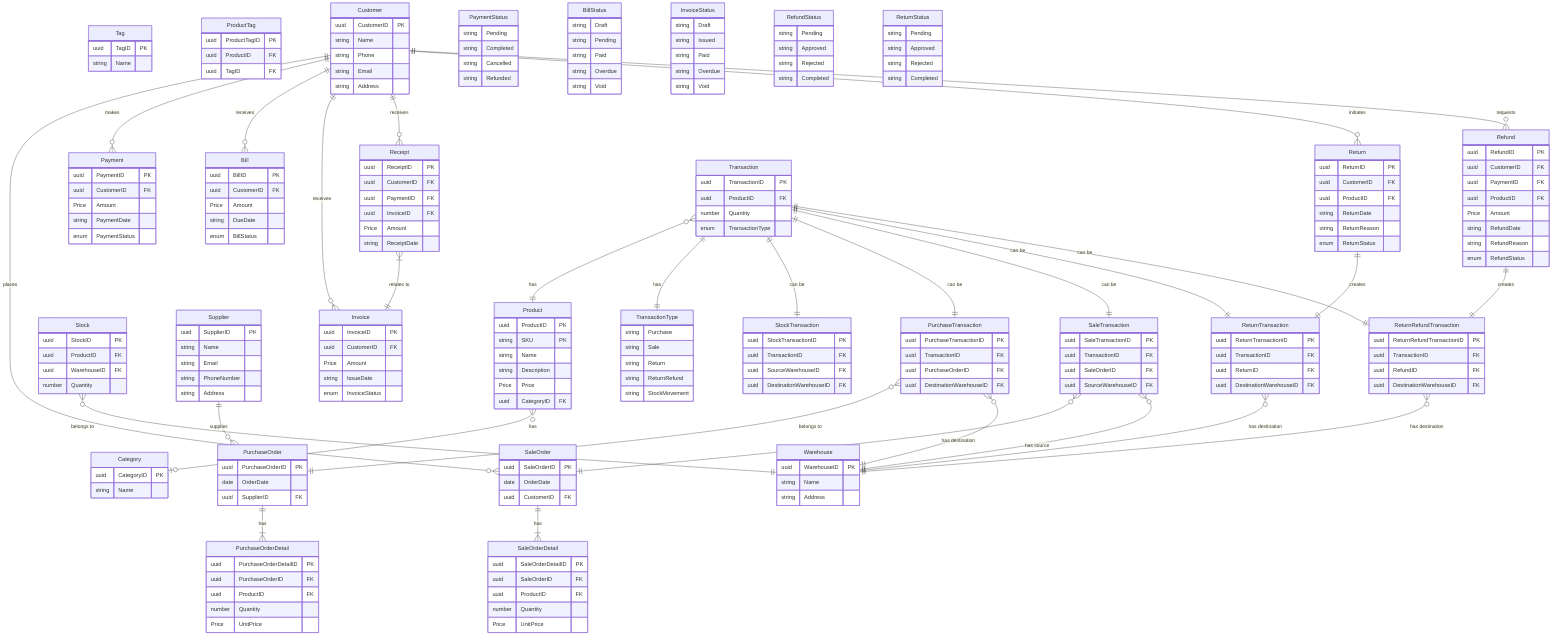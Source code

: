 erDiagram
     Product {
        uuid ProductID PK
        string SKU PK
        string Name
        string Description
        Price Price
        uuid CategoryID FK
    }

    Tag {
        uuid TagID PK
        string Name
    }

    ProductTag {
        uuid ProductTagID PK
        uuid ProductID FK
        uuid TagID FK
    }

    Category {
        uuid CategoryID PK
        string Name
    }

    Warehouse {
        uuid WarehouseID PK
        string Name
        string Address
    }

    Stock {
        uuid StockID PK
        uuid ProductID FK
        uuid WarehouseID FK
        number Quantity
    }

    Supplier {
        uuid SupplierID PK
        string Name
        string Email
        string PhoneNumber
        string Address
    }

    PurchaseOrder {
        uuid PurchaseOrderID PK
        date OrderDate
        uuid SupplierID FK
    }

    PurchaseOrderDetail {
        uuid PurchaseOrderDetailID PK
        uuid PurchaseOrderID FK
        uuid ProductID FK
        number Quantity
        Price UnitPrice
    }

    SaleOrder {
        uuid SaleOrderID PK
        date OrderDate
        uuid CustomerID FK
    }

    SaleOrderDetail {
        uuid SaleOrderDetailID PK
        uuid SaleOrderID FK
        uuid ProductID FK
        number Quantity
        Price UnitPrice
    }
	
    Customer {
        uuid CustomerID PK
        string Name
        string Phone
        string Email
        string Address
    }

    Payment {
        uuid PaymentID PK
        uuid CustomerID FK
        Price Amount
        string PaymentDate
        enum PaymentStatus
    }

    Bill {
        uuid BillID PK
        uuid CustomerID FK
        Price Amount
        string DueDate
        enum BillStatus
    }

    Invoice {
        uuid InvoiceID PK
        uuid CustomerID FK
        Price Amount
        string IssueDate
        enum InvoiceStatus
    }

    Receipt {
        uuid ReceiptID PK
        uuid CustomerID FK
        uuid PaymentID FK
        uuid InvoiceID FK
        Price Amount
        string ReceiptDate
    }

    Return {
        uuid ReturnID PK
        uuid CustomerID FK
        uuid ProductID FK
        string ReturnDate
        string ReturnReason
        enum ReturnStatus
    }

    Refund {
        uuid RefundID PK
        uuid CustomerID FK
        uuid PaymentID FK
        uuid ProductID FK
        Price Amount
        string RefundDate
        string RefundReason
        enum RefundStatus
    }

    Transaction {
        uuid TransactionID PK
        uuid ProductID FK
        number Quantity
        enum TransactionType
    }

    StockTransaction {
        uuid StockTransactionID PK
        uuid TransactionID FK
        uuid SourceWarehouseID FK
        uuid DestinationWarehouseID FK
    }

    PurchaseTransaction {
        uuid PurchaseTransactionID PK
        uuid TransactionID FK
        uuid PurchaseOrderID FK
        uuid DestinationWarehouseID FK
    }

    SaleTransaction {
        uuid SaleTransactionID PK
        uuid TransactionID FK
        uuid SaleOrderID FK
        uuid SourceWarehouseID FK
    }

    ReturnTransaction {
        uuid ReturnTransactionID PK
        uuid TransactionID FK
        uuid ReturnID FK
        uuid DestinationWarehouseID FK
    }

     ReturnRefundTransaction {
        uuid ReturnRefundTransactionID PK
        uuid TransactionID FK
        uuid RefundID FK
        uuid DestinationWarehouseID FK
    }

    TransactionType {
        string Purchase
        string Sale
        string Return
        string ReturnRefund
        string StockMovement
    }

    PaymentStatus {
        string Pending
        string Completed
        string Cancelled
        string Refunded
    }

    BillStatus {
        string Draft
        string Pending
        string Paid
        string Overdue
        string Void
    }

    InvoiceStatus {
        string Draft
        string Issued
        string Paid
        string Overdue
        string Void
    }

    RefundStatus {
        string Pending
        string Approved
        string Rejected
        string Completed
    }

    ReturnStatus {
        string Pending
        string Approved
        string Rejected
        string Completed
    }

    Stock }o--|| Warehouse: "belongs to"

    Product }o--o| Category: has
    Supplier ||--o{ PurchaseOrder: supplies
    Customer ||--o{ SaleOrder: places
    Customer ||--o{ Payment: makes
    Customer ||--o{ Bill: receives
    Customer ||--o{ Invoice: receives
    Customer ||--o{ Receipt: receives
    Customer ||--o{ Return: initiates
    Customer ||--o{ Refund: requests

    Receipt }|--|| Invoice: "relates to"

    PurchaseOrder ||--|{ PurchaseOrderDetail: has
    SaleOrder ||--|{ SaleOrderDetail: has

    Return ||--|| ReturnTransaction: creates
    Refund ||--|| ReturnRefundTransaction: creates

    Transaction }o--|| Product: has
    Transaction ||--|| TransactionType: has
    Transaction ||--|| StockTransaction: "can be"
    Transaction ||--|| PurchaseTransaction: "can be"
    Transaction ||--|| SaleTransaction:" can be"
    Transaction ||--|| ReturnTransaction: "can be"
    Transaction ||--|| ReturnRefundTransaction: "can be"

    ReturnTransaction }o--|| Warehouse: "has destination"
    
    ReturnRefundTransaction }o--|| Warehouse: "has destination"

    PurchaseTransaction }o--|| PurchaseOrder: "belongs to"
    PurchaseTransaction }o--|| Warehouse: "has destination"

    SaleTransaction }o--|| SaleOrder:" belongs to"
    SaleTransaction }o--|| Warehouse: "has source"